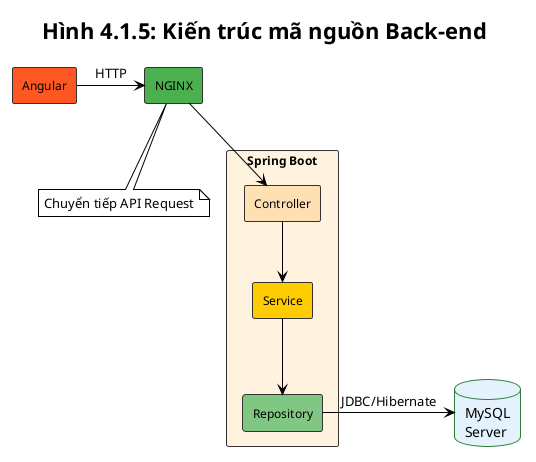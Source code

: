 @startuml Backend_Architecture_Detailed
!theme plain
title Hình 4.1.5: Kiến trúc mã nguồn Back-end

skinparam rectangle {
    BackgroundColor #F8F8F8
    BorderColor #333333
    FontSize 12
    FontName Arial
}

skinparam database {
    BackgroundColor #E8F5E8
    BorderColor #2E7D32
}

' Angular
rectangle Angular as angular #FF5722

' Nginx
rectangle NGINX as nginx #4CAF50
note bottom of nginx : Chuyển tiếp API Request

' Spring Boot Container
rectangle "Spring Boot" as springboot #FFF3E0 {
    rectangle Controller as controller #FFE0B2
    rectangle Service as service #FFCC02
    rectangle Repository as repository #81C784
}

' MySQL Database (corrected from SQL Server)
database "MySQL\nServer" as mysql #E3F2FD

' Main flow connections
angular -right-> nginx : HTTP
nginx -down-> controller
controller -down-> service
service -down-> repository
repository -right-> mysql : "JDBC/Hibernate"

@enduml

